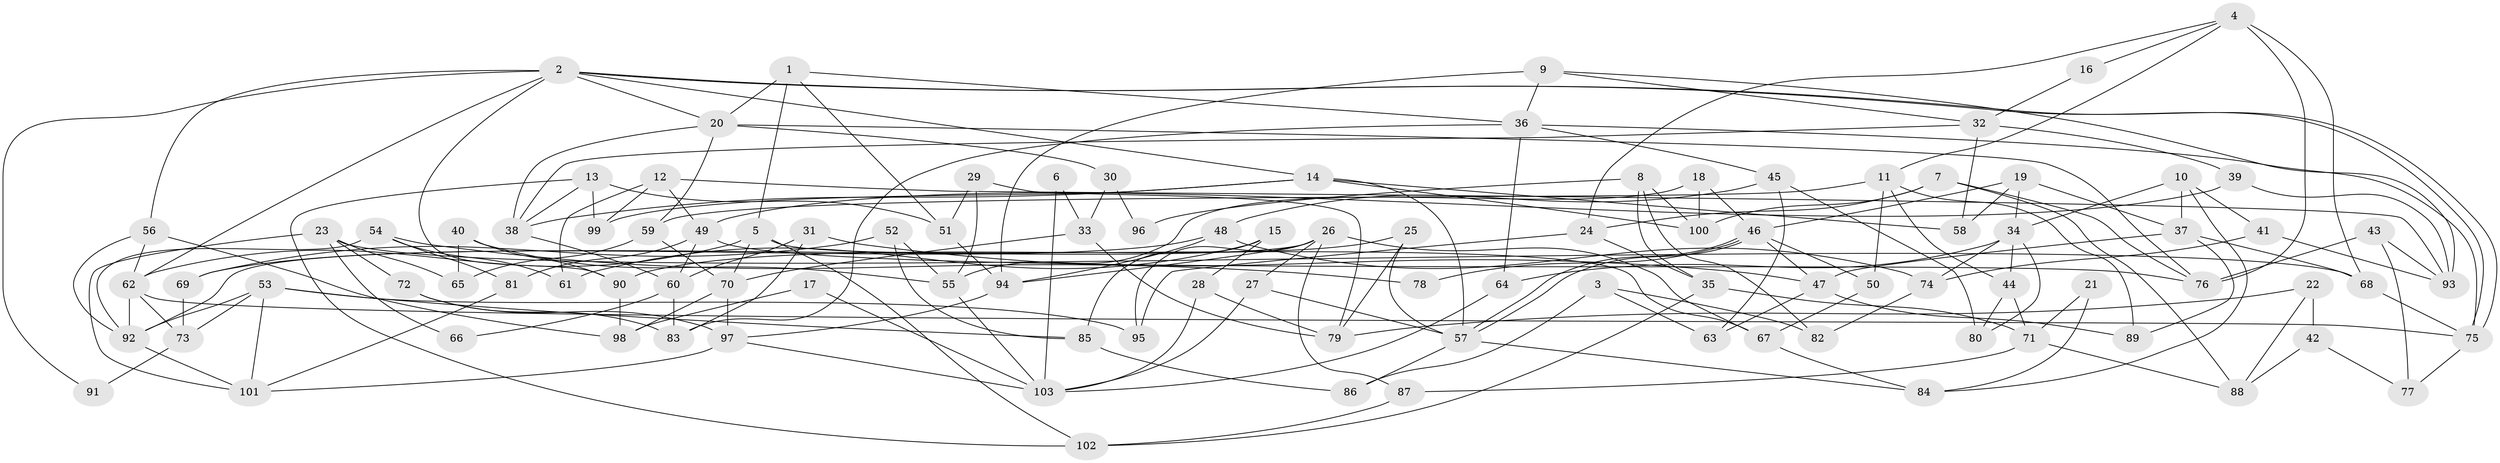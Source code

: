 // Generated by graph-tools (version 1.1) at 2025/49/03/09/25 04:49:58]
// undirected, 103 vertices, 206 edges
graph export_dot {
graph [start="1"]
  node [color=gray90,style=filled];
  1;
  2;
  3;
  4;
  5;
  6;
  7;
  8;
  9;
  10;
  11;
  12;
  13;
  14;
  15;
  16;
  17;
  18;
  19;
  20;
  21;
  22;
  23;
  24;
  25;
  26;
  27;
  28;
  29;
  30;
  31;
  32;
  33;
  34;
  35;
  36;
  37;
  38;
  39;
  40;
  41;
  42;
  43;
  44;
  45;
  46;
  47;
  48;
  49;
  50;
  51;
  52;
  53;
  54;
  55;
  56;
  57;
  58;
  59;
  60;
  61;
  62;
  63;
  64;
  65;
  66;
  67;
  68;
  69;
  70;
  71;
  72;
  73;
  74;
  75;
  76;
  77;
  78;
  79;
  80;
  81;
  82;
  83;
  84;
  85;
  86;
  87;
  88;
  89;
  90;
  91;
  92;
  93;
  94;
  95;
  96;
  97;
  98;
  99;
  100;
  101;
  102;
  103;
  1 -- 20;
  1 -- 5;
  1 -- 36;
  1 -- 51;
  2 -- 62;
  2 -- 75;
  2 -- 75;
  2 -- 14;
  2 -- 20;
  2 -- 56;
  2 -- 90;
  2 -- 91;
  3 -- 63;
  3 -- 82;
  3 -- 86;
  4 -- 68;
  4 -- 11;
  4 -- 16;
  4 -- 24;
  4 -- 76;
  5 -- 70;
  5 -- 102;
  5 -- 62;
  5 -- 67;
  6 -- 33;
  6 -- 103;
  7 -- 100;
  7 -- 76;
  7 -- 24;
  7 -- 88;
  8 -- 100;
  8 -- 35;
  8 -- 82;
  8 -- 96;
  9 -- 94;
  9 -- 36;
  9 -- 32;
  9 -- 93;
  10 -- 41;
  10 -- 37;
  10 -- 34;
  10 -- 84;
  11 -- 50;
  11 -- 44;
  11 -- 59;
  11 -- 89;
  12 -- 49;
  12 -- 99;
  12 -- 61;
  12 -- 93;
  13 -- 51;
  13 -- 38;
  13 -- 99;
  13 -- 102;
  14 -- 57;
  14 -- 38;
  14 -- 58;
  14 -- 99;
  14 -- 100;
  15 -- 61;
  15 -- 85;
  15 -- 28;
  16 -- 32;
  17 -- 98;
  17 -- 103;
  18 -- 46;
  18 -- 55;
  18 -- 100;
  19 -- 37;
  19 -- 58;
  19 -- 34;
  19 -- 46;
  20 -- 38;
  20 -- 30;
  20 -- 59;
  20 -- 76;
  21 -- 71;
  21 -- 84;
  22 -- 42;
  22 -- 79;
  22 -- 88;
  23 -- 72;
  23 -- 101;
  23 -- 65;
  23 -- 66;
  23 -- 68;
  24 -- 35;
  24 -- 95;
  25 -- 57;
  25 -- 90;
  25 -- 79;
  26 -- 92;
  26 -- 95;
  26 -- 27;
  26 -- 67;
  26 -- 87;
  26 -- 94;
  27 -- 57;
  27 -- 103;
  28 -- 103;
  28 -- 79;
  29 -- 79;
  29 -- 55;
  29 -- 51;
  30 -- 33;
  30 -- 96;
  31 -- 60;
  31 -- 47;
  31 -- 83;
  32 -- 39;
  32 -- 38;
  32 -- 58;
  33 -- 70;
  33 -- 79;
  34 -- 44;
  34 -- 64;
  34 -- 74;
  34 -- 80;
  35 -- 71;
  35 -- 102;
  36 -- 64;
  36 -- 45;
  36 -- 75;
  36 -- 83;
  37 -- 89;
  37 -- 68;
  37 -- 47;
  38 -- 60;
  39 -- 49;
  39 -- 93;
  40 -- 65;
  40 -- 55;
  40 -- 90;
  41 -- 74;
  41 -- 93;
  42 -- 77;
  42 -- 88;
  43 -- 76;
  43 -- 93;
  43 -- 77;
  44 -- 71;
  44 -- 80;
  45 -- 80;
  45 -- 48;
  45 -- 63;
  46 -- 57;
  46 -- 57;
  46 -- 47;
  46 -- 50;
  46 -- 78;
  47 -- 63;
  47 -- 89;
  48 -- 94;
  48 -- 69;
  48 -- 74;
  49 -- 60;
  49 -- 76;
  49 -- 81;
  50 -- 67;
  51 -- 94;
  52 -- 85;
  52 -- 69;
  52 -- 55;
  53 -- 101;
  53 -- 92;
  53 -- 73;
  53 -- 85;
  53 -- 95;
  54 -- 92;
  54 -- 81;
  54 -- 61;
  54 -- 78;
  55 -- 103;
  56 -- 62;
  56 -- 92;
  56 -- 98;
  57 -- 84;
  57 -- 86;
  59 -- 65;
  59 -- 70;
  60 -- 83;
  60 -- 66;
  62 -- 75;
  62 -- 73;
  62 -- 92;
  64 -- 103;
  67 -- 84;
  68 -- 75;
  69 -- 73;
  70 -- 98;
  70 -- 97;
  71 -- 87;
  71 -- 88;
  72 -- 97;
  72 -- 83;
  73 -- 91;
  74 -- 82;
  75 -- 77;
  81 -- 101;
  85 -- 86;
  87 -- 102;
  90 -- 98;
  92 -- 101;
  94 -- 97;
  97 -- 101;
  97 -- 103;
}
